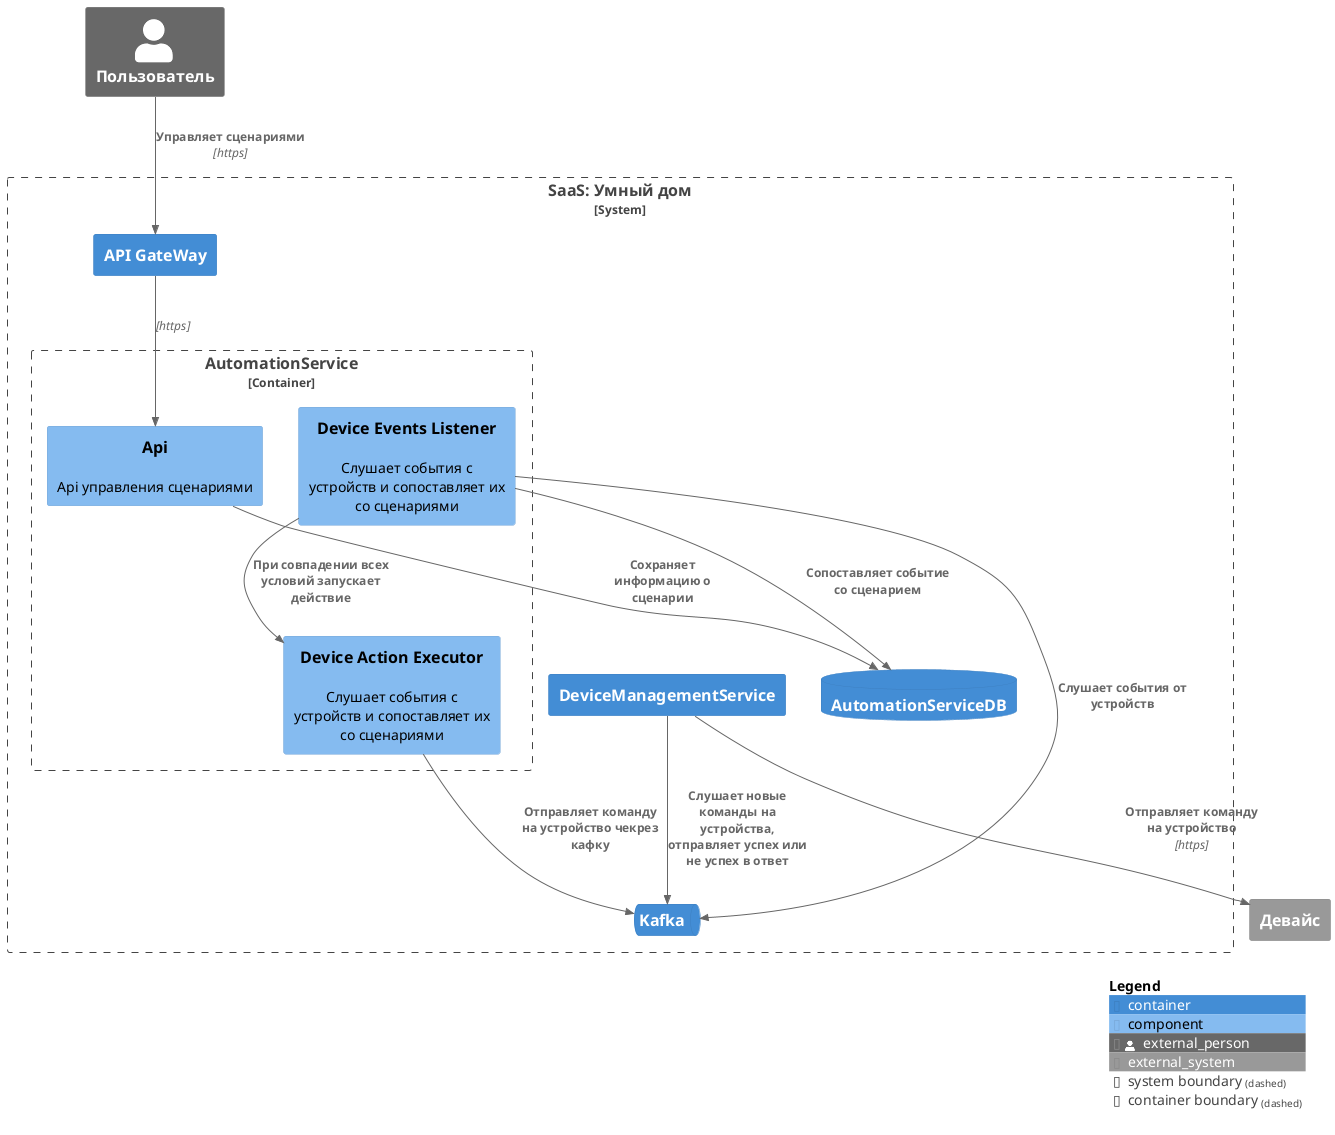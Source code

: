 @startuml
!include <C4/C4_Component>

Person_Ext(user, "Пользователь")
System_Ext(device, "Девайс")

System_Boundary(smart_home_system, "SaaS: Умный дом") {
  Container(api_gateway, "API GateWay")

  Container(device_management_service, "DeviceManagementService")
  ContainerQueue(kafka, "Kafka")

  ContainerDb(automation_db, "AutomationServiceDB")
  Container_Boundary(automation_container, "AutomationService"){
    Component(automation_api, "Api", "", "Api управления сценариями")
    Component(event_listener, "Device Events Listener", "", "Слушает события с устройств и сопоставляет их со сценариями")
    Component(action_executor, "Device Action Executor", "", "Слушает события с устройств и сопоставляет их со сценариями")

    Rel(automation_api, automation_db, "Сохраняет информацию о сценарии", "")
    Rel(event_listener, kafka, "Слушает события от устройств", "")
    Rel(event_listener, automation_db, "Сопоставляет событие со сценарием", "")
    Rel(event_listener, action_executor, "При совпадении всех условий запускает действие", "")
    Rel(action_executor, kafka, "Отправляет команду на устройство чекрез кафку", "")
  }

}

Rel(user, api_gateway, "Управляет сценариями", "https")
Rel(device_management_service, device, "Отправляет команду на устройство", "https")
Rel(api_gateway, automation_api, "", "https")

Rel(device_management_service, kafka, "Слушает новые команды на устройства, отправляет успех или не успех в ответ", "")


SHOW_LEGEND()
@enduml